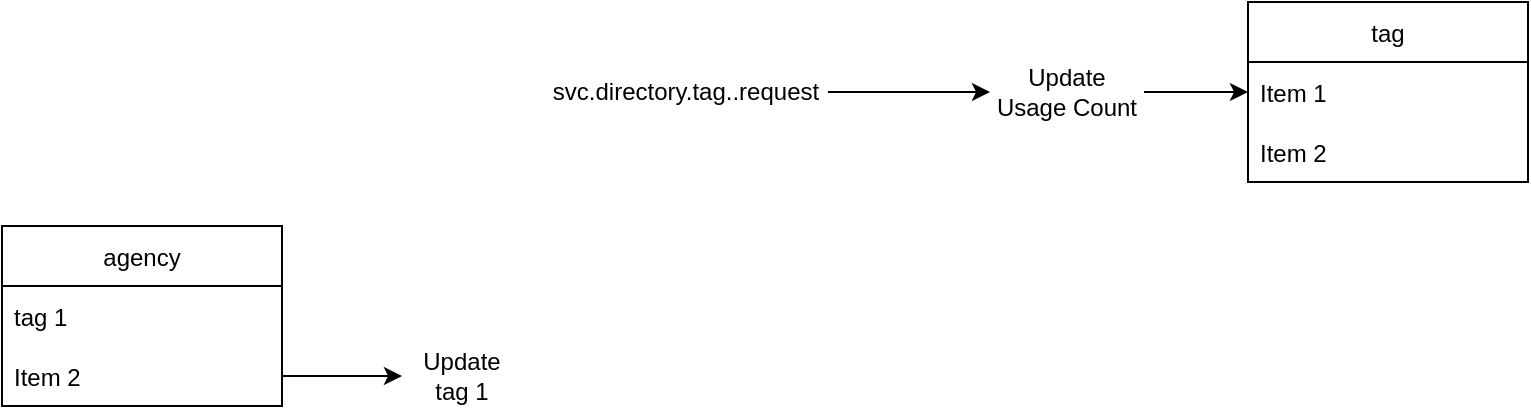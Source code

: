 <mxfile version="20.2.1" type="github">
  <diagram id="pMBBul6f_d_Qe1jMEzPH" name="Page-1">
    <mxGraphModel dx="1328" dy="594" grid="0" gridSize="10" guides="1" tooltips="1" connect="1" arrows="1" fold="1" page="1" pageScale="1" pageWidth="4681" pageHeight="3300" math="0" shadow="0">
      <root>
        <mxCell id="0" />
        <mxCell id="1" parent="0" />
        <mxCell id="woKHRuvvn5QKjZrDq-fE-1" value="agency" style="swimlane;fontStyle=0;childLayout=stackLayout;horizontal=1;startSize=30;horizontalStack=0;resizeParent=1;resizeParentMax=0;resizeLast=0;collapsible=1;marginBottom=0;" vertex="1" parent="1">
          <mxGeometry x="160" y="160" width="140" height="90" as="geometry" />
        </mxCell>
        <mxCell id="woKHRuvvn5QKjZrDq-fE-2" value="tag 1" style="text;strokeColor=none;fillColor=none;align=left;verticalAlign=middle;spacingLeft=4;spacingRight=4;overflow=hidden;points=[[0,0.5],[1,0.5]];portConstraint=eastwest;rotatable=0;" vertex="1" parent="woKHRuvvn5QKjZrDq-fE-1">
          <mxGeometry y="30" width="140" height="30" as="geometry" />
        </mxCell>
        <mxCell id="woKHRuvvn5QKjZrDq-fE-3" value="Item 2" style="text;strokeColor=none;fillColor=none;align=left;verticalAlign=middle;spacingLeft=4;spacingRight=4;overflow=hidden;points=[[0,0.5],[1,0.5]];portConstraint=eastwest;rotatable=0;" vertex="1" parent="woKHRuvvn5QKjZrDq-fE-1">
          <mxGeometry y="60" width="140" height="30" as="geometry" />
        </mxCell>
        <mxCell id="woKHRuvvn5QKjZrDq-fE-5" value="Update tag 1" style="text;html=1;strokeColor=none;fillColor=none;align=center;verticalAlign=middle;whiteSpace=wrap;rounded=0;" vertex="1" parent="1">
          <mxGeometry x="360" y="220" width="60" height="30" as="geometry" />
        </mxCell>
        <mxCell id="woKHRuvvn5QKjZrDq-fE-6" style="edgeStyle=orthogonalEdgeStyle;rounded=0;orthogonalLoop=1;jettySize=auto;html=1;" edge="1" parent="1" source="woKHRuvvn5QKjZrDq-fE-3" target="woKHRuvvn5QKjZrDq-fE-5">
          <mxGeometry relative="1" as="geometry" />
        </mxCell>
        <mxCell id="woKHRuvvn5QKjZrDq-fE-7" value="tag" style="swimlane;fontStyle=0;childLayout=stackLayout;horizontal=1;startSize=30;horizontalStack=0;resizeParent=1;resizeParentMax=0;resizeLast=0;collapsible=1;marginBottom=0;" vertex="1" parent="1">
          <mxGeometry x="783" y="48" width="140" height="90" as="geometry" />
        </mxCell>
        <mxCell id="woKHRuvvn5QKjZrDq-fE-8" value="Item 1" style="text;strokeColor=none;fillColor=none;align=left;verticalAlign=middle;spacingLeft=4;spacingRight=4;overflow=hidden;points=[[0,0.5],[1,0.5]];portConstraint=eastwest;rotatable=0;" vertex="1" parent="woKHRuvvn5QKjZrDq-fE-7">
          <mxGeometry y="30" width="140" height="30" as="geometry" />
        </mxCell>
        <mxCell id="woKHRuvvn5QKjZrDq-fE-9" value="Item 2" style="text;strokeColor=none;fillColor=none;align=left;verticalAlign=middle;spacingLeft=4;spacingRight=4;overflow=hidden;points=[[0,0.5],[1,0.5]];portConstraint=eastwest;rotatable=0;" vertex="1" parent="woKHRuvvn5QKjZrDq-fE-7">
          <mxGeometry y="60" width="140" height="30" as="geometry" />
        </mxCell>
        <mxCell id="woKHRuvvn5QKjZrDq-fE-12" style="edgeStyle=orthogonalEdgeStyle;rounded=0;orthogonalLoop=1;jettySize=auto;html=1;" edge="1" parent="1" source="woKHRuvvn5QKjZrDq-fE-11" target="woKHRuvvn5QKjZrDq-fE-8">
          <mxGeometry relative="1" as="geometry" />
        </mxCell>
        <mxCell id="woKHRuvvn5QKjZrDq-fE-11" value="Update Usage Count" style="text;html=1;strokeColor=none;fillColor=none;align=center;verticalAlign=middle;whiteSpace=wrap;rounded=0;" vertex="1" parent="1">
          <mxGeometry x="654" y="78" width="77" height="30" as="geometry" />
        </mxCell>
        <mxCell id="woKHRuvvn5QKjZrDq-fE-14" style="edgeStyle=orthogonalEdgeStyle;rounded=0;orthogonalLoop=1;jettySize=auto;html=1;" edge="1" parent="1" source="woKHRuvvn5QKjZrDq-fE-13" target="woKHRuvvn5QKjZrDq-fE-11">
          <mxGeometry relative="1" as="geometry" />
        </mxCell>
        <mxCell id="woKHRuvvn5QKjZrDq-fE-13" value="svc.directory.tag..request" style="text;html=1;strokeColor=none;fillColor=none;align=center;verticalAlign=middle;whiteSpace=wrap;rounded=0;" vertex="1" parent="1">
          <mxGeometry x="431" y="78" width="142" height="30" as="geometry" />
        </mxCell>
      </root>
    </mxGraphModel>
  </diagram>
</mxfile>
